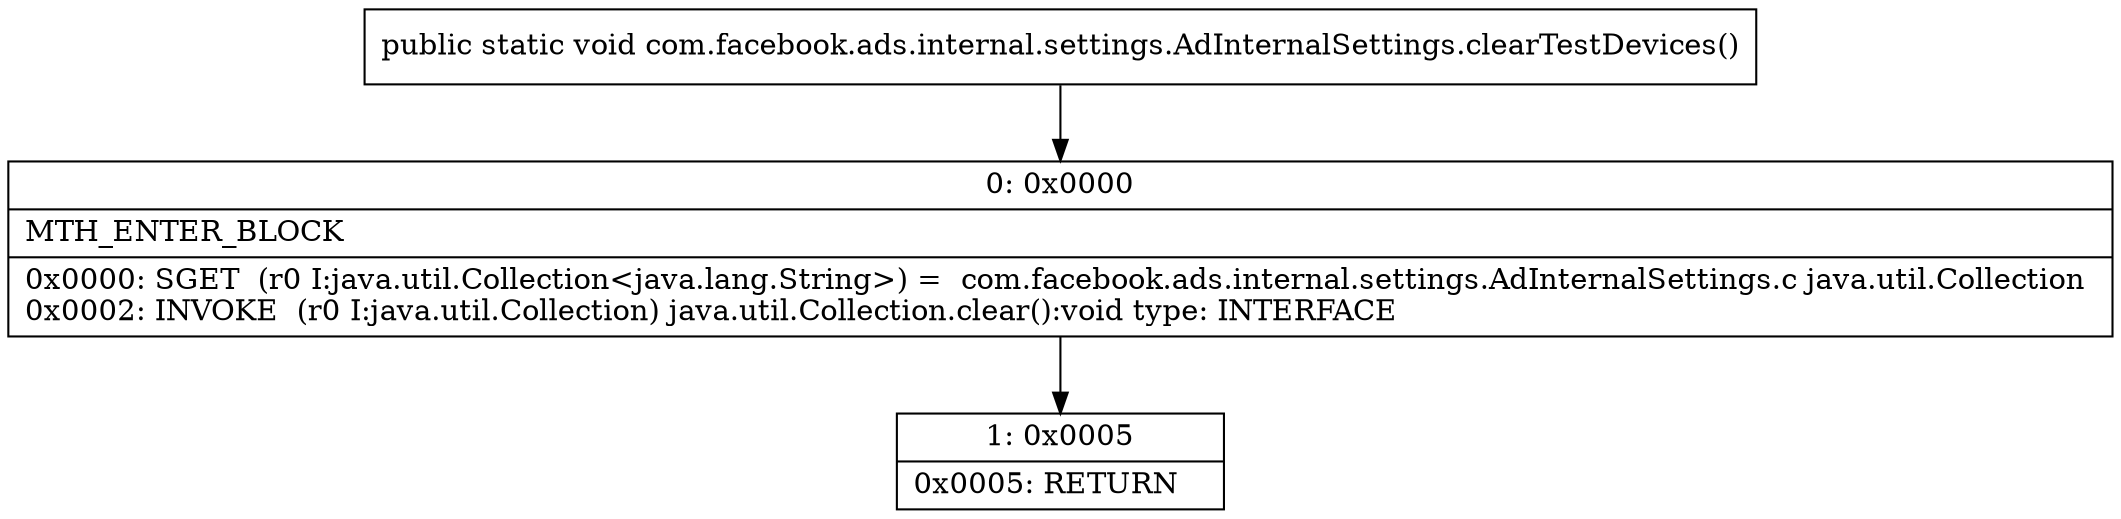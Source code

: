 digraph "CFG forcom.facebook.ads.internal.settings.AdInternalSettings.clearTestDevices()V" {
Node_0 [shape=record,label="{0\:\ 0x0000|MTH_ENTER_BLOCK\l|0x0000: SGET  (r0 I:java.util.Collection\<java.lang.String\>) =  com.facebook.ads.internal.settings.AdInternalSettings.c java.util.Collection \l0x0002: INVOKE  (r0 I:java.util.Collection) java.util.Collection.clear():void type: INTERFACE \l}"];
Node_1 [shape=record,label="{1\:\ 0x0005|0x0005: RETURN   \l}"];
MethodNode[shape=record,label="{public static void com.facebook.ads.internal.settings.AdInternalSettings.clearTestDevices() }"];
MethodNode -> Node_0;
Node_0 -> Node_1;
}

